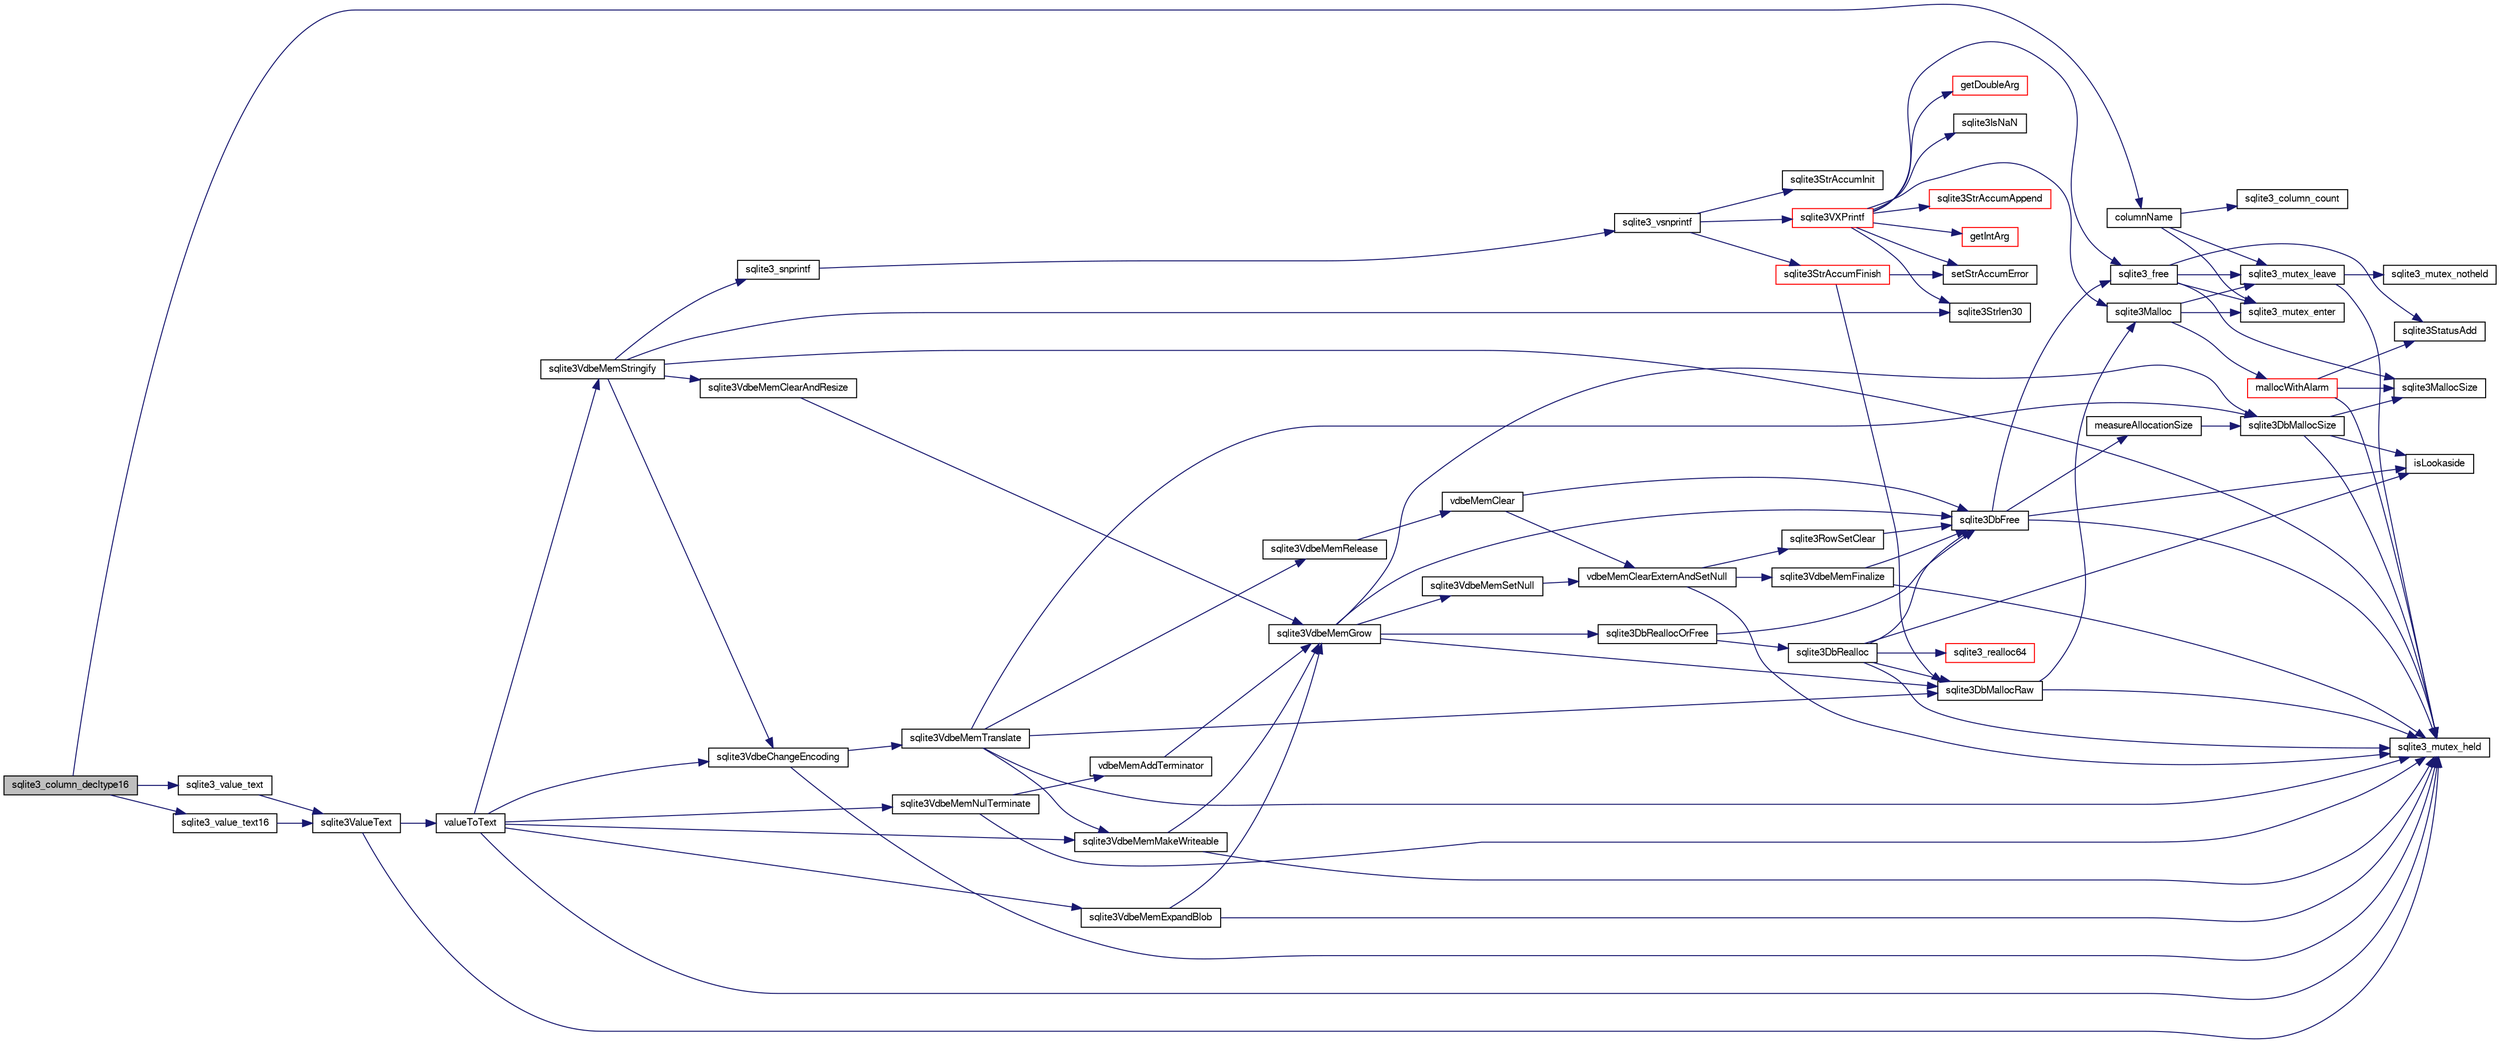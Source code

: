 digraph "sqlite3_column_decltype16"
{
  edge [fontname="FreeSans",fontsize="10",labelfontname="FreeSans",labelfontsize="10"];
  node [fontname="FreeSans",fontsize="10",shape=record];
  rankdir="LR";
  Node318514 [label="sqlite3_column_decltype16",height=0.2,width=0.4,color="black", fillcolor="grey75", style="filled", fontcolor="black"];
  Node318514 -> Node318515 [color="midnightblue",fontsize="10",style="solid",fontname="FreeSans"];
  Node318515 [label="columnName",height=0.2,width=0.4,color="black", fillcolor="white", style="filled",URL="$sqlite3_8c.html#aabcd8af6ebfdb0cbcbfba7f18373d5d4"];
  Node318515 -> Node318516 [color="midnightblue",fontsize="10",style="solid",fontname="FreeSans"];
  Node318516 [label="sqlite3_column_count",height=0.2,width=0.4,color="black", fillcolor="white", style="filled",URL="$sqlite3_8c.html#a326cbde878820fd108f5961d5318f585"];
  Node318515 -> Node318517 [color="midnightblue",fontsize="10",style="solid",fontname="FreeSans"];
  Node318517 [label="sqlite3_mutex_enter",height=0.2,width=0.4,color="black", fillcolor="white", style="filled",URL="$sqlite3_8c.html#a1c12cde690bd89f104de5cbad12a6bf5"];
  Node318515 -> Node318518 [color="midnightblue",fontsize="10",style="solid",fontname="FreeSans"];
  Node318518 [label="sqlite3_mutex_leave",height=0.2,width=0.4,color="black", fillcolor="white", style="filled",URL="$sqlite3_8c.html#a5838d235601dbd3c1fa993555c6bcc93"];
  Node318518 -> Node318519 [color="midnightblue",fontsize="10",style="solid",fontname="FreeSans"];
  Node318519 [label="sqlite3_mutex_held",height=0.2,width=0.4,color="black", fillcolor="white", style="filled",URL="$sqlite3_8c.html#acf77da68932b6bc163c5e68547ecc3e7"];
  Node318518 -> Node318520 [color="midnightblue",fontsize="10",style="solid",fontname="FreeSans"];
  Node318520 [label="sqlite3_mutex_notheld",height=0.2,width=0.4,color="black", fillcolor="white", style="filled",URL="$sqlite3_8c.html#a83967c837c1c000d3b5adcfaa688f5dc"];
  Node318514 -> Node318521 [color="midnightblue",fontsize="10",style="solid",fontname="FreeSans"];
  Node318521 [label="sqlite3_value_text16",height=0.2,width=0.4,color="black", fillcolor="white", style="filled",URL="$sqlite3_8c.html#a37fd04f58867fdca6f417272592de264"];
  Node318521 -> Node318522 [color="midnightblue",fontsize="10",style="solid",fontname="FreeSans"];
  Node318522 [label="sqlite3ValueText",height=0.2,width=0.4,color="black", fillcolor="white", style="filled",URL="$sqlite3_8c.html#ad567a94e52d1adf81f4857fdba00a59b"];
  Node318522 -> Node318519 [color="midnightblue",fontsize="10",style="solid",fontname="FreeSans"];
  Node318522 -> Node318523 [color="midnightblue",fontsize="10",style="solid",fontname="FreeSans"];
  Node318523 [label="valueToText",height=0.2,width=0.4,color="black", fillcolor="white", style="filled",URL="$sqlite3_8c.html#abded1c4848e5c5901949c02af499044c"];
  Node318523 -> Node318519 [color="midnightblue",fontsize="10",style="solid",fontname="FreeSans"];
  Node318523 -> Node318524 [color="midnightblue",fontsize="10",style="solid",fontname="FreeSans"];
  Node318524 [label="sqlite3VdbeMemExpandBlob",height=0.2,width=0.4,color="black", fillcolor="white", style="filled",URL="$sqlite3_8c.html#afa1d06c05f058623f190c05aac4a5c7c"];
  Node318524 -> Node318519 [color="midnightblue",fontsize="10",style="solid",fontname="FreeSans"];
  Node318524 -> Node318525 [color="midnightblue",fontsize="10",style="solid",fontname="FreeSans"];
  Node318525 [label="sqlite3VdbeMemGrow",height=0.2,width=0.4,color="black", fillcolor="white", style="filled",URL="$sqlite3_8c.html#aba753c9690ae0ba31b5100945cf29447"];
  Node318525 -> Node318526 [color="midnightblue",fontsize="10",style="solid",fontname="FreeSans"];
  Node318526 [label="sqlite3DbMallocSize",height=0.2,width=0.4,color="black", fillcolor="white", style="filled",URL="$sqlite3_8c.html#aa397e5a8a03495203a0767abf0a71f86"];
  Node318526 -> Node318527 [color="midnightblue",fontsize="10",style="solid",fontname="FreeSans"];
  Node318527 [label="sqlite3MallocSize",height=0.2,width=0.4,color="black", fillcolor="white", style="filled",URL="$sqlite3_8c.html#acf5d2a5f35270bafb050bd2def576955"];
  Node318526 -> Node318519 [color="midnightblue",fontsize="10",style="solid",fontname="FreeSans"];
  Node318526 -> Node318528 [color="midnightblue",fontsize="10",style="solid",fontname="FreeSans"];
  Node318528 [label="isLookaside",height=0.2,width=0.4,color="black", fillcolor="white", style="filled",URL="$sqlite3_8c.html#a770fa05ff9717b75e16f4d968a77b897"];
  Node318525 -> Node318529 [color="midnightblue",fontsize="10",style="solid",fontname="FreeSans"];
  Node318529 [label="sqlite3DbReallocOrFree",height=0.2,width=0.4,color="black", fillcolor="white", style="filled",URL="$sqlite3_8c.html#a532a9fd62eeb46b61885a0fff075231c"];
  Node318529 -> Node318530 [color="midnightblue",fontsize="10",style="solid",fontname="FreeSans"];
  Node318530 [label="sqlite3DbRealloc",height=0.2,width=0.4,color="black", fillcolor="white", style="filled",URL="$sqlite3_8c.html#ae028f4902a9d29bcaf310ff289ee87dc"];
  Node318530 -> Node318519 [color="midnightblue",fontsize="10",style="solid",fontname="FreeSans"];
  Node318530 -> Node318531 [color="midnightblue",fontsize="10",style="solid",fontname="FreeSans"];
  Node318531 [label="sqlite3DbMallocRaw",height=0.2,width=0.4,color="black", fillcolor="white", style="filled",URL="$sqlite3_8c.html#abbe8be0cf7175e11ddc3e2218fad924e"];
  Node318531 -> Node318519 [color="midnightblue",fontsize="10",style="solid",fontname="FreeSans"];
  Node318531 -> Node318532 [color="midnightblue",fontsize="10",style="solid",fontname="FreeSans"];
  Node318532 [label="sqlite3Malloc",height=0.2,width=0.4,color="black", fillcolor="white", style="filled",URL="$sqlite3_8c.html#a361a2eaa846b1885f123abe46f5d8b2b"];
  Node318532 -> Node318517 [color="midnightblue",fontsize="10",style="solid",fontname="FreeSans"];
  Node318532 -> Node318533 [color="midnightblue",fontsize="10",style="solid",fontname="FreeSans"];
  Node318533 [label="mallocWithAlarm",height=0.2,width=0.4,color="red", fillcolor="white", style="filled",URL="$sqlite3_8c.html#ab070d5cf8e48ec8a6a43cf025d48598b"];
  Node318533 -> Node318519 [color="midnightblue",fontsize="10",style="solid",fontname="FreeSans"];
  Node318533 -> Node318527 [color="midnightblue",fontsize="10",style="solid",fontname="FreeSans"];
  Node318533 -> Node318537 [color="midnightblue",fontsize="10",style="solid",fontname="FreeSans"];
  Node318537 [label="sqlite3StatusAdd",height=0.2,width=0.4,color="black", fillcolor="white", style="filled",URL="$sqlite3_8c.html#afa029f93586aeab4cc85360905dae9cd"];
  Node318532 -> Node318518 [color="midnightblue",fontsize="10",style="solid",fontname="FreeSans"];
  Node318530 -> Node318528 [color="midnightblue",fontsize="10",style="solid",fontname="FreeSans"];
  Node318530 -> Node318538 [color="midnightblue",fontsize="10",style="solid",fontname="FreeSans"];
  Node318538 [label="sqlite3DbFree",height=0.2,width=0.4,color="black", fillcolor="white", style="filled",URL="$sqlite3_8c.html#ac70ab821a6607b4a1b909582dc37a069"];
  Node318538 -> Node318519 [color="midnightblue",fontsize="10",style="solid",fontname="FreeSans"];
  Node318538 -> Node318539 [color="midnightblue",fontsize="10",style="solid",fontname="FreeSans"];
  Node318539 [label="measureAllocationSize",height=0.2,width=0.4,color="black", fillcolor="white", style="filled",URL="$sqlite3_8c.html#a45731e644a22fdb756e2b6337224217a"];
  Node318539 -> Node318526 [color="midnightblue",fontsize="10",style="solid",fontname="FreeSans"];
  Node318538 -> Node318528 [color="midnightblue",fontsize="10",style="solid",fontname="FreeSans"];
  Node318538 -> Node318540 [color="midnightblue",fontsize="10",style="solid",fontname="FreeSans"];
  Node318540 [label="sqlite3_free",height=0.2,width=0.4,color="black", fillcolor="white", style="filled",URL="$sqlite3_8c.html#a6552349e36a8a691af5487999ab09519"];
  Node318540 -> Node318517 [color="midnightblue",fontsize="10",style="solid",fontname="FreeSans"];
  Node318540 -> Node318537 [color="midnightblue",fontsize="10",style="solid",fontname="FreeSans"];
  Node318540 -> Node318527 [color="midnightblue",fontsize="10",style="solid",fontname="FreeSans"];
  Node318540 -> Node318518 [color="midnightblue",fontsize="10",style="solid",fontname="FreeSans"];
  Node318530 -> Node318541 [color="midnightblue",fontsize="10",style="solid",fontname="FreeSans"];
  Node318541 [label="sqlite3_realloc64",height=0.2,width=0.4,color="red", fillcolor="white", style="filled",URL="$sqlite3_8c.html#a3765a714077ee547e811034236dc9ecd"];
  Node318529 -> Node318538 [color="midnightblue",fontsize="10",style="solid",fontname="FreeSans"];
  Node318525 -> Node318538 [color="midnightblue",fontsize="10",style="solid",fontname="FreeSans"];
  Node318525 -> Node318531 [color="midnightblue",fontsize="10",style="solid",fontname="FreeSans"];
  Node318525 -> Node318639 [color="midnightblue",fontsize="10",style="solid",fontname="FreeSans"];
  Node318639 [label="sqlite3VdbeMemSetNull",height=0.2,width=0.4,color="black", fillcolor="white", style="filled",URL="$sqlite3_8c.html#ae01092c23aebaf8a3ebdf3954609b410"];
  Node318639 -> Node318640 [color="midnightblue",fontsize="10",style="solid",fontname="FreeSans"];
  Node318640 [label="vdbeMemClearExternAndSetNull",height=0.2,width=0.4,color="black", fillcolor="white", style="filled",URL="$sqlite3_8c.html#a29c41a360fb0e86b817777daf061230c"];
  Node318640 -> Node318519 [color="midnightblue",fontsize="10",style="solid",fontname="FreeSans"];
  Node318640 -> Node318641 [color="midnightblue",fontsize="10",style="solid",fontname="FreeSans"];
  Node318641 [label="sqlite3VdbeMemFinalize",height=0.2,width=0.4,color="black", fillcolor="white", style="filled",URL="$sqlite3_8c.html#a2568220f48ddef81b1c43e401042d9d2"];
  Node318641 -> Node318519 [color="midnightblue",fontsize="10",style="solid",fontname="FreeSans"];
  Node318641 -> Node318538 [color="midnightblue",fontsize="10",style="solid",fontname="FreeSans"];
  Node318640 -> Node318642 [color="midnightblue",fontsize="10",style="solid",fontname="FreeSans"];
  Node318642 [label="sqlite3RowSetClear",height=0.2,width=0.4,color="black", fillcolor="white", style="filled",URL="$sqlite3_8c.html#ae153de0cd969511a607e26deeca80342"];
  Node318642 -> Node318538 [color="midnightblue",fontsize="10",style="solid",fontname="FreeSans"];
  Node318523 -> Node318795 [color="midnightblue",fontsize="10",style="solid",fontname="FreeSans"];
  Node318795 [label="sqlite3VdbeChangeEncoding",height=0.2,width=0.4,color="black", fillcolor="white", style="filled",URL="$sqlite3_8c.html#aa7cf8e488bf8cf9ec18528f52a40de31"];
  Node318795 -> Node318519 [color="midnightblue",fontsize="10",style="solid",fontname="FreeSans"];
  Node318795 -> Node318796 [color="midnightblue",fontsize="10",style="solid",fontname="FreeSans"];
  Node318796 [label="sqlite3VdbeMemTranslate",height=0.2,width=0.4,color="black", fillcolor="white", style="filled",URL="$sqlite3_8c.html#adc5f07459f00d96ec7591be255d029f5"];
  Node318796 -> Node318519 [color="midnightblue",fontsize="10",style="solid",fontname="FreeSans"];
  Node318796 -> Node318647 [color="midnightblue",fontsize="10",style="solid",fontname="FreeSans"];
  Node318647 [label="sqlite3VdbeMemMakeWriteable",height=0.2,width=0.4,color="black", fillcolor="white", style="filled",URL="$sqlite3_8c.html#afabdd8032205a36c69ad191c6bbb6a34"];
  Node318647 -> Node318519 [color="midnightblue",fontsize="10",style="solid",fontname="FreeSans"];
  Node318647 -> Node318525 [color="midnightblue",fontsize="10",style="solid",fontname="FreeSans"];
  Node318796 -> Node318531 [color="midnightblue",fontsize="10",style="solid",fontname="FreeSans"];
  Node318796 -> Node318644 [color="midnightblue",fontsize="10",style="solid",fontname="FreeSans"];
  Node318644 [label="sqlite3VdbeMemRelease",height=0.2,width=0.4,color="black", fillcolor="white", style="filled",URL="$sqlite3_8c.html#a90606361dbeba88159fd6ff03fcc10cc"];
  Node318644 -> Node318645 [color="midnightblue",fontsize="10",style="solid",fontname="FreeSans"];
  Node318645 [label="vdbeMemClear",height=0.2,width=0.4,color="black", fillcolor="white", style="filled",URL="$sqlite3_8c.html#a489eef6e55ad0dadf67578726b935d12"];
  Node318645 -> Node318640 [color="midnightblue",fontsize="10",style="solid",fontname="FreeSans"];
  Node318645 -> Node318538 [color="midnightblue",fontsize="10",style="solid",fontname="FreeSans"];
  Node318796 -> Node318526 [color="midnightblue",fontsize="10",style="solid",fontname="FreeSans"];
  Node318523 -> Node318647 [color="midnightblue",fontsize="10",style="solid",fontname="FreeSans"];
  Node318523 -> Node318797 [color="midnightblue",fontsize="10",style="solid",fontname="FreeSans"];
  Node318797 [label="sqlite3VdbeMemNulTerminate",height=0.2,width=0.4,color="black", fillcolor="white", style="filled",URL="$sqlite3_8c.html#ad72ffa8a87fad7797ceeca0682df6aa3"];
  Node318797 -> Node318519 [color="midnightblue",fontsize="10",style="solid",fontname="FreeSans"];
  Node318797 -> Node318798 [color="midnightblue",fontsize="10",style="solid",fontname="FreeSans"];
  Node318798 [label="vdbeMemAddTerminator",height=0.2,width=0.4,color="black", fillcolor="white", style="filled",URL="$sqlite3_8c.html#a01c7c7c70bf090b2882bce28aa35c4c9"];
  Node318798 -> Node318525 [color="midnightblue",fontsize="10",style="solid",fontname="FreeSans"];
  Node318523 -> Node318799 [color="midnightblue",fontsize="10",style="solid",fontname="FreeSans"];
  Node318799 [label="sqlite3VdbeMemStringify",height=0.2,width=0.4,color="black", fillcolor="white", style="filled",URL="$sqlite3_8c.html#aaf8a4e6bd1059297d279570e30b7680a"];
  Node318799 -> Node318519 [color="midnightblue",fontsize="10",style="solid",fontname="FreeSans"];
  Node318799 -> Node318643 [color="midnightblue",fontsize="10",style="solid",fontname="FreeSans"];
  Node318643 [label="sqlite3VdbeMemClearAndResize",height=0.2,width=0.4,color="black", fillcolor="white", style="filled",URL="$sqlite3_8c.html#add082be4aa46084ecdf023cfac898231"];
  Node318643 -> Node318525 [color="midnightblue",fontsize="10",style="solid",fontname="FreeSans"];
  Node318799 -> Node318713 [color="midnightblue",fontsize="10",style="solid",fontname="FreeSans"];
  Node318713 [label="sqlite3_snprintf",height=0.2,width=0.4,color="black", fillcolor="white", style="filled",URL="$sqlite3_8c.html#aa2695a752e971577f5784122f2013c40"];
  Node318713 -> Node318714 [color="midnightblue",fontsize="10",style="solid",fontname="FreeSans"];
  Node318714 [label="sqlite3_vsnprintf",height=0.2,width=0.4,color="black", fillcolor="white", style="filled",URL="$sqlite3_8c.html#a0862c03aea71d62847e452aa655add42"];
  Node318714 -> Node318567 [color="midnightblue",fontsize="10",style="solid",fontname="FreeSans"];
  Node318567 [label="sqlite3StrAccumInit",height=0.2,width=0.4,color="black", fillcolor="white", style="filled",URL="$sqlite3_8c.html#aabf95e113b9d54d519cd15a56215f560"];
  Node318714 -> Node318568 [color="midnightblue",fontsize="10",style="solid",fontname="FreeSans"];
  Node318568 [label="sqlite3VXPrintf",height=0.2,width=0.4,color="red", fillcolor="white", style="filled",URL="$sqlite3_8c.html#a63c25806c9bd4a2b76f9a0eb232c6bde"];
  Node318568 -> Node318569 [color="midnightblue",fontsize="10",style="solid",fontname="FreeSans"];
  Node318569 [label="sqlite3StrAccumAppend",height=0.2,width=0.4,color="red", fillcolor="white", style="filled",URL="$sqlite3_8c.html#a56664fa33def33c5a5245b623441d5e0"];
  Node318568 -> Node318576 [color="midnightblue",fontsize="10",style="solid",fontname="FreeSans"];
  Node318576 [label="getIntArg",height=0.2,width=0.4,color="red", fillcolor="white", style="filled",URL="$sqlite3_8c.html#abff258963dbd9205fb299851a64c67be"];
  Node318568 -> Node318532 [color="midnightblue",fontsize="10",style="solid",fontname="FreeSans"];
  Node318568 -> Node318572 [color="midnightblue",fontsize="10",style="solid",fontname="FreeSans"];
  Node318572 [label="setStrAccumError",height=0.2,width=0.4,color="black", fillcolor="white", style="filled",URL="$sqlite3_8c.html#a3dc479a1fc8ba1ab8edfe51f8a0b102c"];
  Node318568 -> Node318582 [color="midnightblue",fontsize="10",style="solid",fontname="FreeSans"];
  Node318582 [label="getDoubleArg",height=0.2,width=0.4,color="red", fillcolor="white", style="filled",URL="$sqlite3_8c.html#a1cf25120072c85bd261983b24c12c3d9"];
  Node318568 -> Node318586 [color="midnightblue",fontsize="10",style="solid",fontname="FreeSans"];
  Node318586 [label="sqlite3IsNaN",height=0.2,width=0.4,color="black", fillcolor="white", style="filled",URL="$sqlite3_8c.html#aed4d78203877c3486765ccbc7feebb50"];
  Node318568 -> Node318587 [color="midnightblue",fontsize="10",style="solid",fontname="FreeSans"];
  Node318587 [label="sqlite3Strlen30",height=0.2,width=0.4,color="black", fillcolor="white", style="filled",URL="$sqlite3_8c.html#a3dcd80ba41f1a308193dee74857b62a7"];
  Node318568 -> Node318540 [color="midnightblue",fontsize="10",style="solid",fontname="FreeSans"];
  Node318714 -> Node318593 [color="midnightblue",fontsize="10",style="solid",fontname="FreeSans"];
  Node318593 [label="sqlite3StrAccumFinish",height=0.2,width=0.4,color="red", fillcolor="white", style="filled",URL="$sqlite3_8c.html#adb7f26b10ac1b847db6f000ef4c2e2ba"];
  Node318593 -> Node318531 [color="midnightblue",fontsize="10",style="solid",fontname="FreeSans"];
  Node318593 -> Node318572 [color="midnightblue",fontsize="10",style="solid",fontname="FreeSans"];
  Node318799 -> Node318587 [color="midnightblue",fontsize="10",style="solid",fontname="FreeSans"];
  Node318799 -> Node318795 [color="midnightblue",fontsize="10",style="solid",fontname="FreeSans"];
  Node318514 -> Node318590 [color="midnightblue",fontsize="10",style="solid",fontname="FreeSans"];
  Node318590 [label="sqlite3_value_text",height=0.2,width=0.4,color="black", fillcolor="white", style="filled",URL="$sqlite3_8c.html#aef2ace3239e6dd59c74110faa70f8171"];
  Node318590 -> Node318522 [color="midnightblue",fontsize="10",style="solid",fontname="FreeSans"];
}
